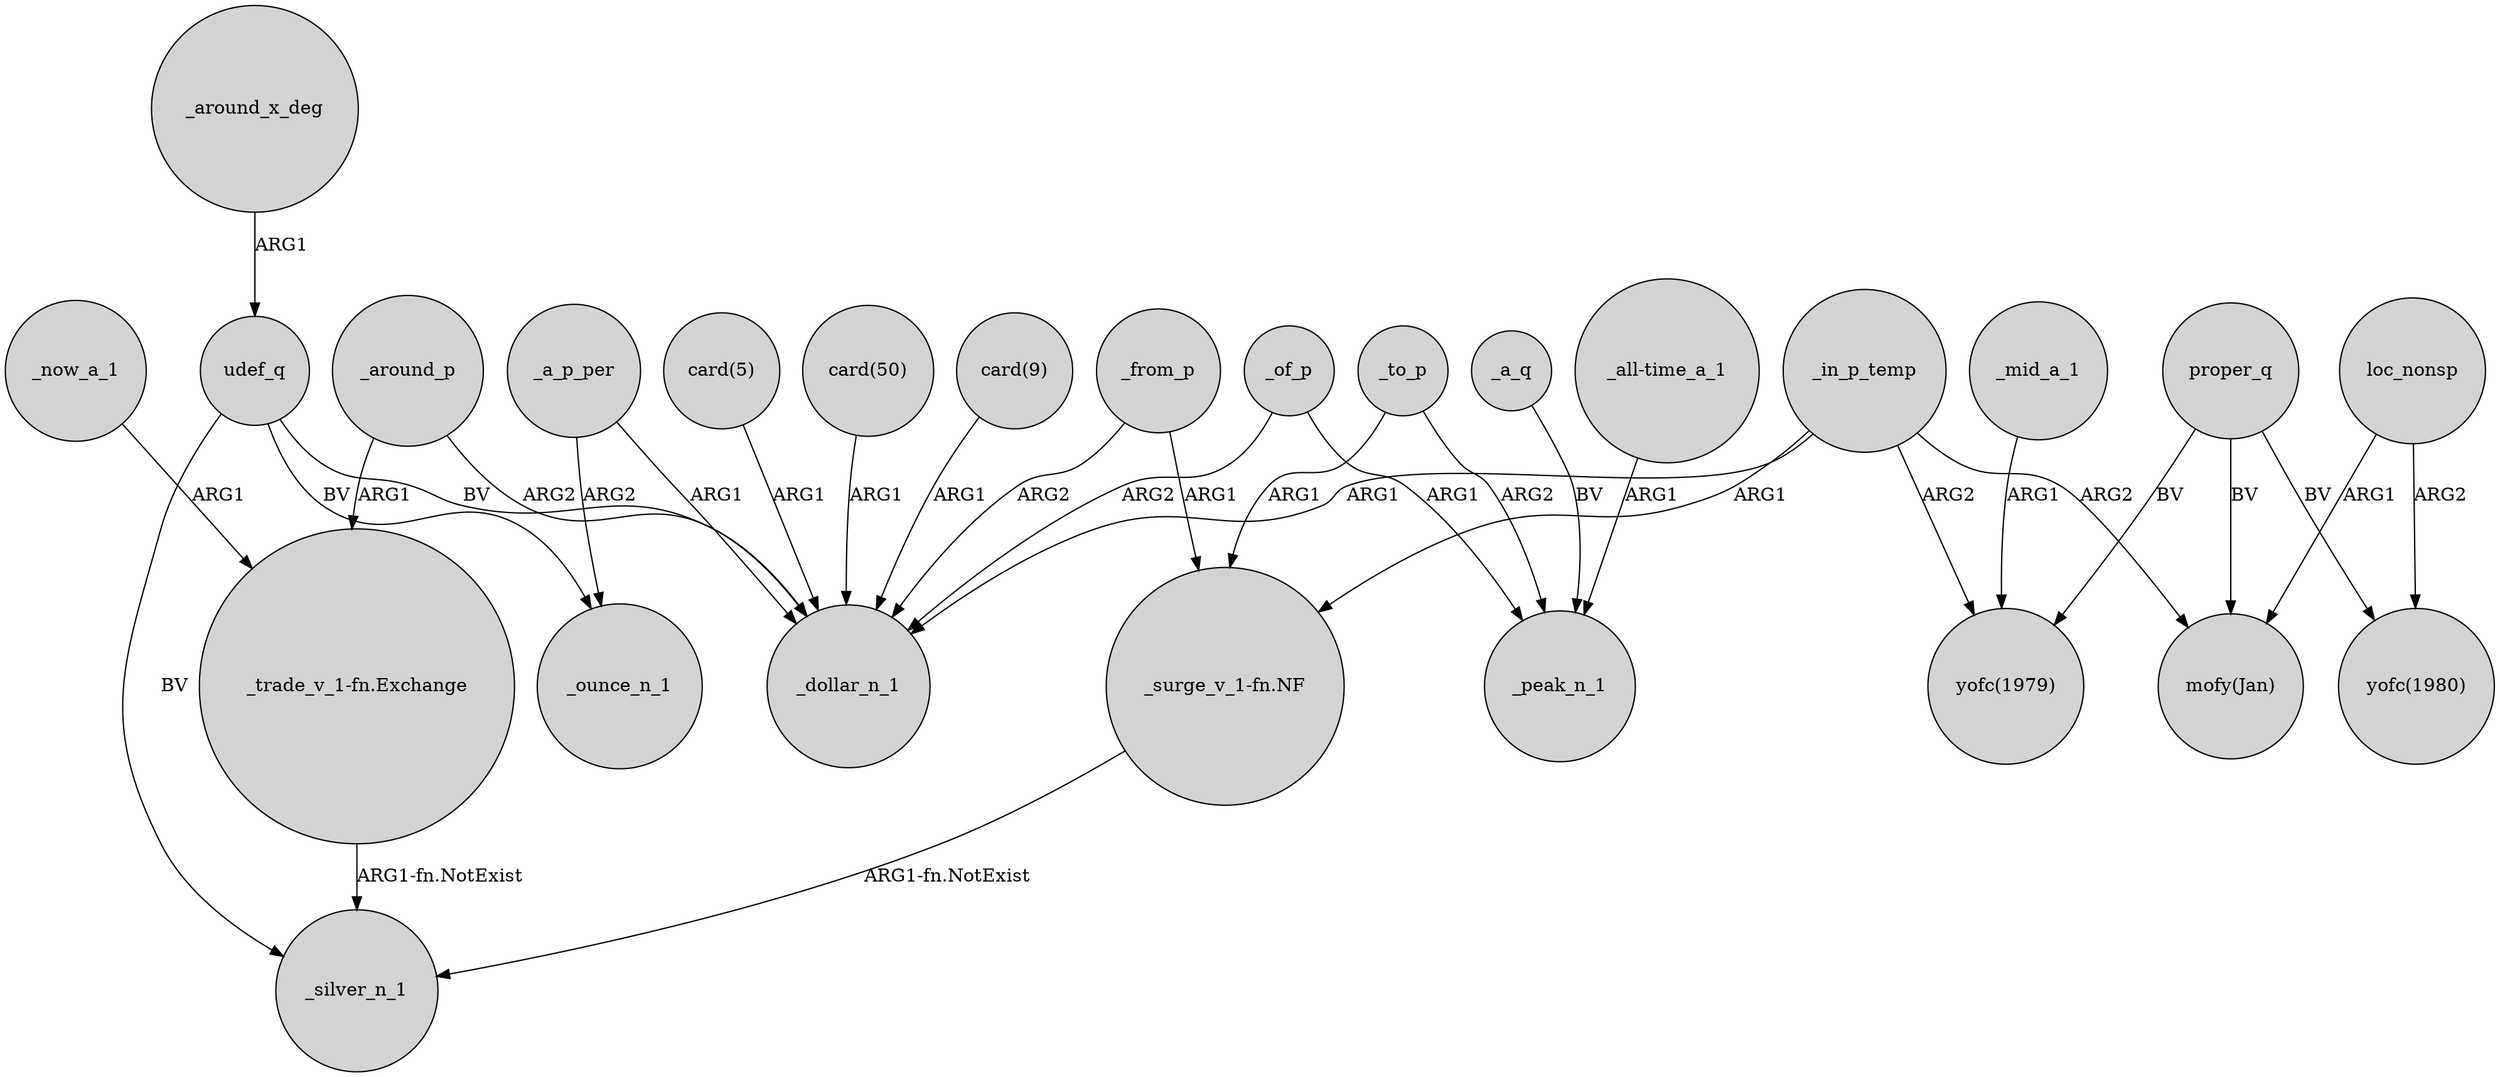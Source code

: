 digraph {
	node [shape=circle style=filled]
	_around_p -> "_trade_v_1-fn.Exchange" [label=ARG1]
	"_surge_v_1-fn.NF" -> _silver_n_1 [label="ARG1-fn.NotExist"]
	_from_p -> "_surge_v_1-fn.NF" [label=ARG1]
	_in_p_temp -> "mofy(Jan)" [label=ARG2]
	"card(50)" -> _dollar_n_1 [label=ARG1]
	_to_p -> "_surge_v_1-fn.NF" [label=ARG1]
	udef_q -> _ounce_n_1 [label=BV]
	_in_p_temp -> "_surge_v_1-fn.NF" [label=ARG1]
	proper_q -> "mofy(Jan)" [label=BV]
	_around_p -> _dollar_n_1 [label=ARG2]
	_around_x_deg -> udef_q [label=ARG1]
	_now_a_1 -> "_trade_v_1-fn.Exchange" [label=ARG1]
	_a_p_per -> _dollar_n_1 [label=ARG1]
	_a_p_per -> _ounce_n_1 [label=ARG2]
	_mid_a_1 -> "yofc(1979)" [label=ARG1]
	proper_q -> "yofc(1979)" [label=BV]
	proper_q -> "yofc(1980)" [label=BV]
	_of_p -> _peak_n_1 [label=ARG1]
	_to_p -> _peak_n_1 [label=ARG2]
	_in_p_temp -> "yofc(1979)" [label=ARG2]
	_of_p -> _dollar_n_1 [label=ARG2]
	"_trade_v_1-fn.Exchange" -> _silver_n_1 [label="ARG1-fn.NotExist"]
	"card(9)" -> _dollar_n_1 [label=ARG1]
	_from_p -> _dollar_n_1 [label=ARG2]
	_in_p_temp -> _dollar_n_1 [label=ARG1]
	loc_nonsp -> "mofy(Jan)" [label=ARG1]
	loc_nonsp -> "yofc(1980)" [label=ARG2]
	"card(5)" -> _dollar_n_1 [label=ARG1]
	udef_q -> _silver_n_1 [label=BV]
	udef_q -> _dollar_n_1 [label=BV]
	"_all-time_a_1" -> _peak_n_1 [label=ARG1]
	_a_q -> _peak_n_1 [label=BV]
}
